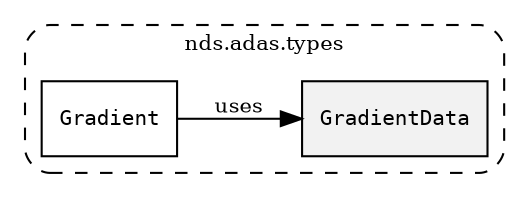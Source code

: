 /**
 * This dot file creates symbol collaboration diagram for GradientData.
 */
digraph ZSERIO
{
    node [shape=box, fontsize=10];
    rankdir="LR";
    fontsize=10;
    tooltip="GradientData collaboration diagram";

    subgraph "cluster_nds.adas.types"
    {
        style="dashed, rounded";
        label="nds.adas.types";
        tooltip="Package nds.adas.types";
        href="../../../content/packages/nds.adas.types.html#Package-nds-adas-types";
        target="_parent";

        "GradientData" [style="filled", fillcolor="#0000000D", target="_parent", label=<<font face="monospace"><table align="center" border="0" cellspacing="0" cellpadding="0"><tr><td href="../../../content/packages/nds.adas.types.html#Structure-GradientData" title="Structure defined in nds.adas.types">GradientData</td></tr></table></font>>];
        "Gradient" [target="_parent", label=<<font face="monospace"><table align="center" border="0" cellspacing="0" cellpadding="0"><tr><td href="../../../content/packages/nds.adas.types.html#Structure-Gradient" title="Structure defined in nds.adas.types">Gradient</td></tr></table></font>>];
    }

    "Gradient" -> "GradientData" [label="uses", fontsize=10];
}
